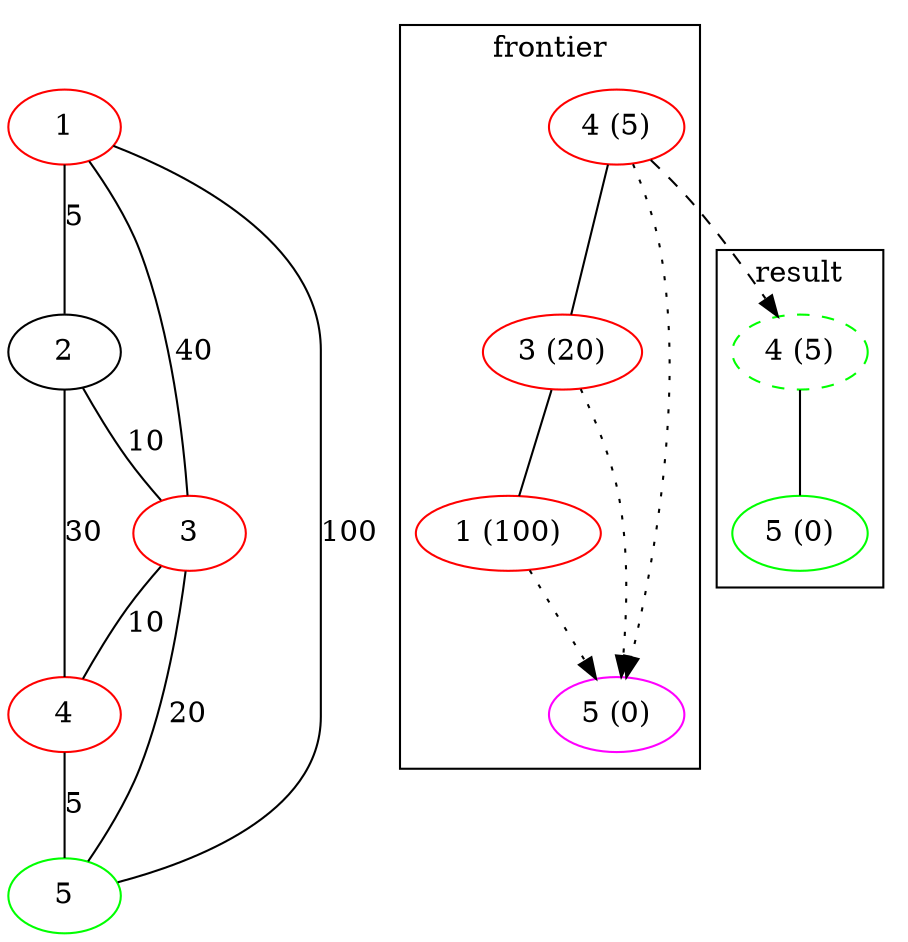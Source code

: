 graph {
    subgraph {
        d1[label=1,color=red]
        d2[label=2,]
        d3[label=3,color=red]
        d4[label=4,color=red]
        d5[label=5,color=green]
        edge[weight=95,label=5];
        d1 -- d2;
        edge[weight=60,label=40];
        d1 -- d3;
        edge[weight=1,label=100];
        d1 -- d5;
        edge[weight=90,label=10];
        d2 -- d3;
        edge[weight=70,label=30];
        d2 -- d4;
        edge[weight=90,label=10];
        d3 -- d4;
        edge[weight=80,label=20];
        d3 -- d5;
        edge[weight=95,label=5];
        d4 -- d5;
    }
    subgraph cluster0 {
        label="frontier"
        f1[label="1 (100)",color=red];
        f3[label="3 (20)",color=red];
        f4[label="4 (5)",color=red];
        fh5[label="5 (0)",color=magenta];
        f4 -- f3 -- f1
        edge[style=dotted,dir=forward];
        f4--fh5
        f3--fh5
        f1--fh5
    }
    {
        edge[style=dashed,dir=forward]
        f4 -- h4;
    }
    subgraph cluster1 {
        label="result"
        h4[label="4 (5)",color=green,style=dashed];
        h1[label="5 (0)",color=green];
        h4 -- h1;
    }
}

